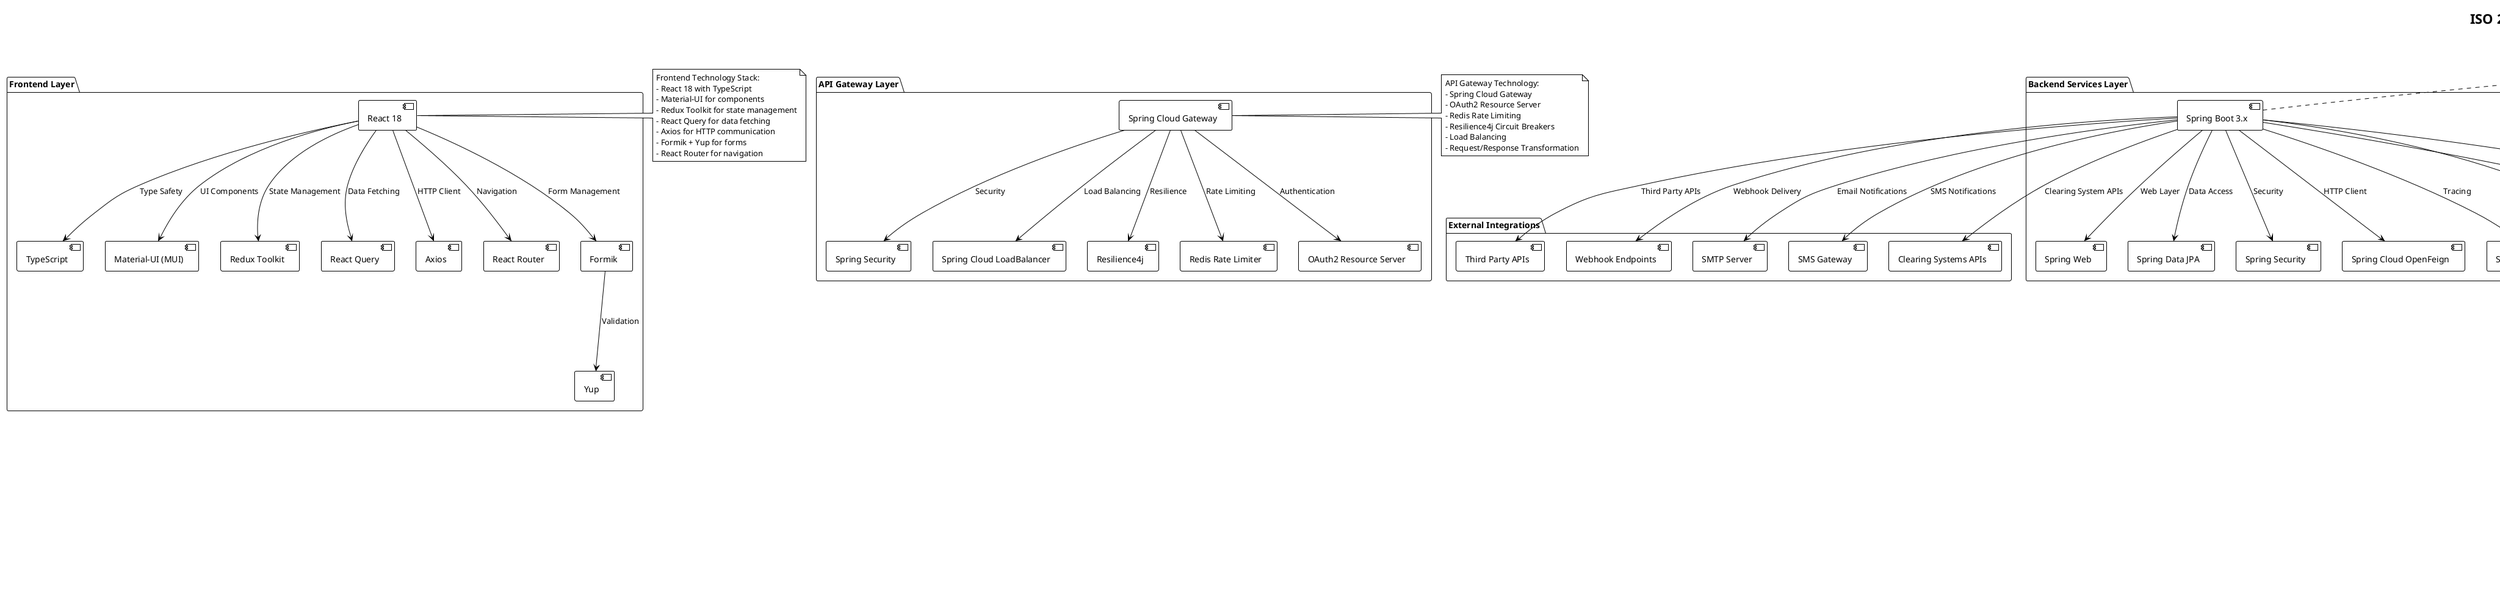@startuml TECHNOLOGY_STACK_OVERVIEW
!theme plain
title ISO 20022 Payment Engine - Technology Stack Overview

package "Frontend Layer" {
    [React 18] as React
    [TypeScript] as TS
    [Material-UI (MUI)] as MUI
    [Redux Toolkit] as RTK
    [React Query] as RQ
    [Axios] as Axios
    [React Router] as Router
    [Formik] as Formik
    [Yup] as Yup
}

package "API Gateway Layer" {
    [Spring Cloud Gateway] as SCG
    [Spring Security] as SS
    [Spring Cloud LoadBalancer] as SCLB
    [Resilience4j] as R4j
    [Redis Rate Limiter] as RRL
    [OAuth2 Resource Server] as OAuth2
}

package "Backend Services Layer" {
    [Spring Boot 3.x] as SB
    [Spring Web] as SW
    [Spring Data JPA] as SDJ
    [Spring Security] as SS2
    [Spring Cloud OpenFeign] as SCOF
    [Spring Cloud Sleuth] as SCS
    [Micrometer] as Micrometer
    [Spring Kafka] as SK
    [Spring Cache] as SC
}

package "Message Processing Layer" {
    [Apache Kafka] as Kafka
    [Kafka Streams] as KS
    [Kafka Connect] as KC
    [Schema Registry] as SR
    [Dead Letter Queues] as DLQ
    [Kafka UI] as KUI
}

package "Data Layer" {
    [PostgreSQL 15] as PG
    [Redis 7] as Redis
    [Flyway] as Flyway
    [HikariCP] as HCP
    [JPA/Hibernate] as JPA
}

package "Security Layer" {
    [OAuth2 Authorization Server] as OAuth2AS
    [JWT Tokens] as JWT
    [AES-GCM Encryption] as AES
    [RSA Digital Signatures] as RSA
    [Spring Security] as SS3
    [BCrypt] as BCrypt
}

package "Monitoring & Observability" {
    [Prometheus] as P
    [Grafana] as G
    [Jaeger] as J
    [ELK Stack] as ELK
    [Alert Manager] as AM
}

package "Infrastructure Layer" {
    [Docker] as Docker
    [Docker Compose] as DC2
    [Local Development] as LD2
    [Spring Cloud Gateway] as SCG2
    [Service Discovery] as SD
}

package "CI/CD Pipeline" {
    [Azure DevOps] as AD
    [Maven] as Maven
    [Docker] as Docker
    [SonarQube] as SQ
    [Trivy] as Trivy
}

package "External Integrations" {
    [Clearing Systems APIs] as CSA
    [Third Party APIs] as TPA
    [Webhook Endpoints] as WE
    [SMTP Server] as SMTP
    [SMS Gateway] as SMS
}

' Frontend connections
React --> TS : "Type Safety"
React --> MUI : "UI Components"
React --> RTK : "State Management"
React --> RQ : "Data Fetching"
React --> Axios : "HTTP Client"
React --> Router : "Navigation"
React --> Formik : "Form Management"
Formik --> Yup : "Validation"

' API Gateway connections
SCG --> SS : "Security"
SCG --> SCLB : "Load Balancing"
SCG --> R4j : "Resilience"
SCG --> RRL : "Rate Limiting"
SCG --> OAuth2 : "Authentication"

' Backend connections
SB --> SW : "Web Layer"
SB --> SDJ : "Data Access"
SB --> SS2 : "Security"
SB --> SCOF : "HTTP Client"
SB --> SCS : "Tracing"
SB --> Micrometer : "Metrics"
SB --> SK : "Messaging"
SB --> SC : "Caching"

' Message processing connections
Kafka --> KS : "Stream Processing"
Kafka --> KC : "Data Integration"
Kafka --> SR : "Schema Management"
Kafka --> DLQ : "Error Handling"
Kafka --> KUI : "Management UI"

' Data layer connections
PG --> Flyway : "Migrations"
PG --> HCP : "Connection Pooling"
PG --> JPA : "ORM"
Redis --> SC : "Caching"

' Security connections
OAuth2AS --> JWT : "Token Generation"
JWT --> AES : "Message Encryption"
JWT --> RSA : "Digital Signatures"
SS3 --> BCrypt : "Password Hashing"

' Monitoring connections
SBA --> P : "Metrics Export"
P --> G : "Metrics Query"
SBA --> J : "Trace Data"
SBA --> ELK : "Log Data"
P --> AM : "Alert Rules"

' Infrastructure connections
Docker --> DC2 : "Container Orchestration"
DC2 --> LD2 : "Local Development"
LD2 --> SCG2 : "API Gateway"
SCG2 --> SD : "Service Discovery"

' CI/CD connections
AD --> Maven : "Build Process"
Maven --> Docker : "Container Build"
Docker --> SQ : "Code Quality"
Docker --> Trivy : "Security Scan"

' External integrations
SB --> CSA : "Clearing System APIs"
SB --> TPA : "Third Party APIs"
SB --> WE : "Webhook Delivery"
SB --> SMTP : "Email Notifications"
SB --> SMS : "SMS Notifications"

note right of React
Frontend Technology Stack:
- React 18 with TypeScript
- Material-UI for components
- Redux Toolkit for state management
- React Query for data fetching
- Axios for HTTP communication
- Formik + Yup for forms
- React Router for navigation
end note

note right of SCG
API Gateway Technology:
- Spring Cloud Gateway
- OAuth2 Resource Server
- Redis Rate Limiting
- Resilience4j Circuit Breakers
- Load Balancing
- Request/Response Transformation
end note

note right of SB
Backend Technology Stack:
- Spring Boot 3.x
- Spring Data JPA
- Spring Security
- Spring Cloud OpenFeign
- Spring Cloud Sleuth
- Micrometer Metrics
- Spring Kafka
- Spring Cache
end note

note right of Kafka
Message Processing Technology:
- Apache Kafka for messaging
- Kafka Streams for processing
- Schema Registry for schemas
- Dead Letter Queues for errors
- Kafka UI for management
end note

note right of PG
Data Technology Stack:
- PostgreSQL 15 for persistence
- Redis 7 for caching
- Flyway for migrations
- HikariCP for connection pooling
- JPA/Hibernate for ORM
end note

note right of SBA
Monitoring Technology:
- Spring Boot Actuator for health checks
- Micrometer for metrics collection
- Custom metrics for business logic
- Health checks for service monitoring
- Audit logging for compliance
- Structured logging with JSON
end note

note right of DC2
Infrastructure Technology:
- Docker for containerization
- Docker Compose for local orchestration
- Local development environment
- Spring Cloud Gateway for API routing
- Service discovery for microservices
- Redis for caching and session management
end note

note right of Maven
CI/CD Technology:
- Maven for building and dependency management
- Docker for containerization
- Docker Compose for local development
- Local development environment
- Manual deployment process
- Unit and integration testing
end note

@enduml